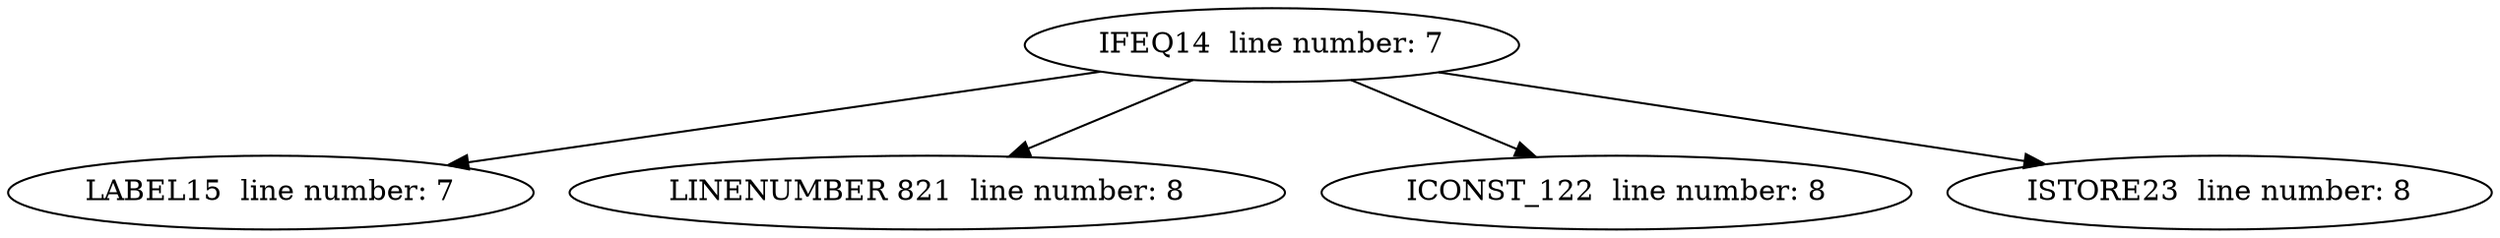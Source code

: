 digraph ProgramGraph {
"IFEQ14  line number: 7"->"LABEL15  line number: 7"
"IFEQ14  line number: 7"->"LINENUMBER 821  line number: 8"
"IFEQ14  line number: 7"->"ICONST_122  line number: 8"
"IFEQ14  line number: 7"->"ISTORE23  line number: 8"
}